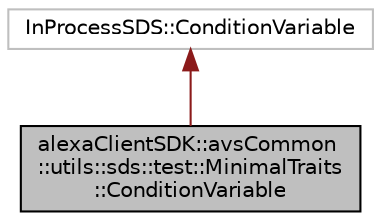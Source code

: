 digraph "alexaClientSDK::avsCommon::utils::sds::test::MinimalTraits::ConditionVariable"
{
 // LATEX_PDF_SIZE
  edge [fontname="Helvetica",fontsize="10",labelfontname="Helvetica",labelfontsize="10"];
  node [fontname="Helvetica",fontsize="10",shape=record];
  Node1 [label="alexaClientSDK::avsCommon\l::utils::sds::test::MinimalTraits\l::ConditionVariable",height=0.2,width=0.4,color="black", fillcolor="grey75", style="filled", fontcolor="black",tooltip="A ConditionVariable type with the minimum functionality required by SDS."];
  Node2 -> Node1 [dir="back",color="firebrick4",fontsize="10",style="solid",fontname="Helvetica"];
  Node2 [label="InProcessSDS::ConditionVariable",height=0.2,width=0.4,color="grey75", fillcolor="white", style="filled",tooltip=" "];
}
